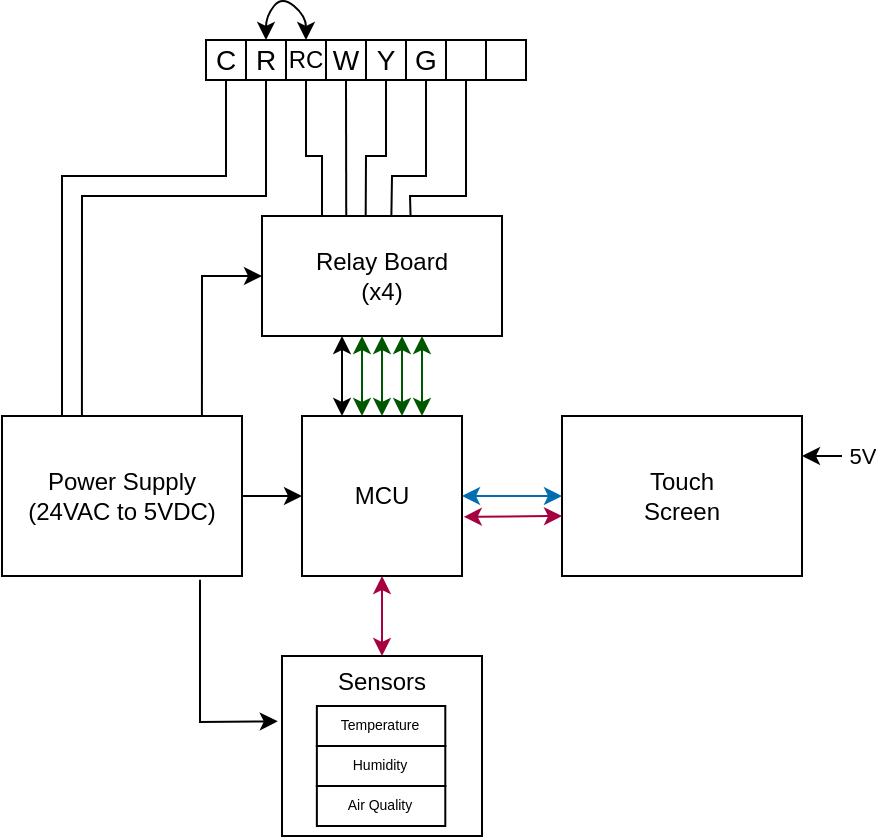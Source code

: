 <mxfile version="20.8.19" type="github"><diagram name="Page-1" id="Jf7tBgxveu-4kOn6y4iW"><mxGraphModel dx="340" dy="404" grid="1" gridSize="10" guides="1" tooltips="1" connect="1" arrows="1" fold="1" page="1" pageScale="1" pageWidth="850" pageHeight="1100" math="0" shadow="0"><root><mxCell id="0"/><mxCell id="1" parent="0"/><mxCell id="bGQ5uHVtcTmD6qVFxH94-1" value="MCU" style="whiteSpace=wrap;html=1;aspect=fixed;" vertex="1" parent="1"><mxGeometry x="310" y="400" width="80" height="80" as="geometry"/></mxCell><mxCell id="bGQ5uHVtcTmD6qVFxH94-2" value="Touch&lt;br&gt;Screen" style="rounded=0;whiteSpace=wrap;html=1;" vertex="1" parent="1"><mxGeometry x="440" y="400" width="120" height="80" as="geometry"/></mxCell><mxCell id="bGQ5uHVtcTmD6qVFxH94-3" value="" style="endArrow=classic;startArrow=classic;html=1;rounded=0;entryX=0;entryY=0.5;entryDx=0;entryDy=0;fillColor=#1ba1e2;strokeColor=#006EAF;exitX=1;exitY=0.5;exitDx=0;exitDy=0;" edge="1" parent="1" source="bGQ5uHVtcTmD6qVFxH94-1" target="bGQ5uHVtcTmD6qVFxH94-2"><mxGeometry width="50" height="50" relative="1" as="geometry"><mxPoint x="410" y="440" as="sourcePoint"/><mxPoint x="390" y="400" as="targetPoint"/></mxGeometry></mxCell><mxCell id="bGQ5uHVtcTmD6qVFxH94-4" value="" style="endArrow=classic;startArrow=classic;html=1;rounded=0;entryX=0;entryY=0.5;entryDx=0;entryDy=0;fillColor=#d80073;strokeColor=#A50040;exitX=1.011;exitY=0.63;exitDx=0;exitDy=0;exitPerimeter=0;" edge="1" parent="1" source="bGQ5uHVtcTmD6qVFxH94-1"><mxGeometry width="50" height="50" relative="1" as="geometry"><mxPoint x="410" y="450" as="sourcePoint"/><mxPoint x="440" y="450" as="targetPoint"/></mxGeometry></mxCell><mxCell id="bGQ5uHVtcTmD6qVFxH94-5" value="Power Supply&lt;br&gt;(24VAC to 5VDC)" style="rounded=0;whiteSpace=wrap;html=1;" vertex="1" parent="1"><mxGeometry x="160" y="400" width="120" height="80" as="geometry"/></mxCell><mxCell id="bGQ5uHVtcTmD6qVFxH94-8" value="" style="endArrow=classic;html=1;rounded=0;entryX=0;entryY=0.5;entryDx=0;entryDy=0;exitX=1;exitY=0.5;exitDx=0;exitDy=0;" edge="1" parent="1" source="bGQ5uHVtcTmD6qVFxH94-5" target="bGQ5uHVtcTmD6qVFxH94-1"><mxGeometry width="50" height="50" relative="1" as="geometry"><mxPoint x="400" y="480" as="sourcePoint"/><mxPoint x="450" y="430" as="targetPoint"/></mxGeometry></mxCell><mxCell id="bGQ5uHVtcTmD6qVFxH94-16" value="Relay Board&lt;br&gt;(x4)" style="rounded=0;whiteSpace=wrap;html=1;" vertex="1" parent="1"><mxGeometry x="290" y="300" width="120" height="60" as="geometry"/></mxCell><mxCell id="bGQ5uHVtcTmD6qVFxH94-17" value="" style="endArrow=classic;startArrow=classic;html=1;rounded=0;entryX=0.5;entryY=1;entryDx=0;entryDy=0;exitX=0.5;exitY=0;exitDx=0;exitDy=0;fillColor=#008a00;strokeColor=#005700;" edge="1" parent="1" source="bGQ5uHVtcTmD6qVFxH94-1" target="bGQ5uHVtcTmD6qVFxH94-16"><mxGeometry width="50" height="50" relative="1" as="geometry"><mxPoint x="330" y="470" as="sourcePoint"/><mxPoint x="380" y="420" as="targetPoint"/></mxGeometry></mxCell><mxCell id="bGQ5uHVtcTmD6qVFxH94-19" value="5V" style="endArrow=classic;html=1;rounded=0;entryX=1;entryY=0.25;entryDx=0;entryDy=0;" edge="1" parent="1" target="bGQ5uHVtcTmD6qVFxH94-2"><mxGeometry x="-1" y="-10" width="50" height="50" relative="1" as="geometry"><mxPoint x="580" y="420" as="sourcePoint"/><mxPoint x="400" y="460" as="targetPoint"/><Array as="points"/><mxPoint x="10" y="10" as="offset"/></mxGeometry></mxCell><mxCell id="bGQ5uHVtcTmD6qVFxH94-25" value="" style="group" vertex="1" connectable="0" parent="1"><mxGeometry x="300" y="520" width="100" height="90" as="geometry"/></mxCell><mxCell id="bGQ5uHVtcTmD6qVFxH94-9" value="Sensors" style="rounded=0;whiteSpace=wrap;html=1;spacingTop=-64;" vertex="1" parent="bGQ5uHVtcTmD6qVFxH94-25"><mxGeometry width="100" height="90" as="geometry"/></mxCell><mxCell id="bGQ5uHVtcTmD6qVFxH94-22" value="Temperature" style="rounded=0;whiteSpace=wrap;html=1;fontSize=7;" vertex="1" parent="bGQ5uHVtcTmD6qVFxH94-25"><mxGeometry x="17.431" y="25" width="64.22" height="20" as="geometry"/></mxCell><mxCell id="bGQ5uHVtcTmD6qVFxH94-23" value="Humidity" style="rounded=0;whiteSpace=wrap;html=1;fontSize=7;" vertex="1" parent="bGQ5uHVtcTmD6qVFxH94-25"><mxGeometry x="17.431" y="45" width="64.22" height="20" as="geometry"/></mxCell><mxCell id="bGQ5uHVtcTmD6qVFxH94-24" value="Air Quality" style="rounded=0;whiteSpace=wrap;html=1;fontSize=7;" vertex="1" parent="bGQ5uHVtcTmD6qVFxH94-25"><mxGeometry x="17.431" y="65" width="64.22" height="20" as="geometry"/></mxCell><mxCell id="bGQ5uHVtcTmD6qVFxH94-26" value="" style="endArrow=classic;startArrow=classic;html=1;rounded=0;fontSize=7;entryX=0.5;entryY=1;entryDx=0;entryDy=0;exitX=0.5;exitY=0;exitDx=0;exitDy=0;fillColor=#d80073;strokeColor=#A50040;" edge="1" parent="1" source="bGQ5uHVtcTmD6qVFxH94-9" target="bGQ5uHVtcTmD6qVFxH94-1"><mxGeometry width="50" height="50" relative="1" as="geometry"><mxPoint x="350" y="510" as="sourcePoint"/><mxPoint x="400" y="460" as="targetPoint"/></mxGeometry></mxCell><mxCell id="bGQ5uHVtcTmD6qVFxH94-29" value="" style="endArrow=classic;startArrow=classic;html=1;rounded=0;entryX=0.5;entryY=1;entryDx=0;entryDy=0;exitX=0.5;exitY=0;exitDx=0;exitDy=0;fillColor=#008a00;strokeColor=#005700;" edge="1" parent="1"><mxGeometry width="50" height="50" relative="1" as="geometry"><mxPoint x="360" y="400" as="sourcePoint"/><mxPoint x="360" y="360" as="targetPoint"/></mxGeometry></mxCell><mxCell id="bGQ5uHVtcTmD6qVFxH94-30" value="" style="endArrow=classic;startArrow=classic;html=1;rounded=0;entryX=0.5;entryY=1;entryDx=0;entryDy=0;exitX=0.5;exitY=0;exitDx=0;exitDy=0;fillColor=#008a00;strokeColor=#005700;" edge="1" parent="1"><mxGeometry width="50" height="50" relative="1" as="geometry"><mxPoint x="370" y="400" as="sourcePoint"/><mxPoint x="370" y="360" as="targetPoint"/></mxGeometry></mxCell><mxCell id="bGQ5uHVtcTmD6qVFxH94-31" value="" style="endArrow=classic;startArrow=classic;html=1;rounded=0;entryX=0.5;entryY=1;entryDx=0;entryDy=0;exitX=0.5;exitY=0;exitDx=0;exitDy=0;fillColor=#d80073;strokeColor=#000000;" edge="1" parent="1"><mxGeometry width="50" height="50" relative="1" as="geometry"><mxPoint x="330" y="400" as="sourcePoint"/><mxPoint x="330" y="360" as="targetPoint"/></mxGeometry></mxCell><mxCell id="bGQ5uHVtcTmD6qVFxH94-32" value="" style="endArrow=classic;startArrow=classic;html=1;rounded=0;entryX=0.5;entryY=1;entryDx=0;entryDy=0;exitX=0.5;exitY=0;exitDx=0;exitDy=0;fillColor=#008a00;strokeColor=#005700;" edge="1" parent="1"><mxGeometry width="50" height="50" relative="1" as="geometry"><mxPoint x="340" y="400" as="sourcePoint"/><mxPoint x="340" y="360" as="targetPoint"/></mxGeometry></mxCell><mxCell id="bGQ5uHVtcTmD6qVFxH94-33" value="" style="endArrow=classic;html=1;rounded=0;strokeColor=#000000;fontSize=7;exitX=0.833;exitY=0;exitDx=0;exitDy=0;exitPerimeter=0;" edge="1" parent="1" source="bGQ5uHVtcTmD6qVFxH94-5"><mxGeometry width="50" height="50" relative="1" as="geometry"><mxPoint x="260" y="330" as="sourcePoint"/><mxPoint x="290" y="330" as="targetPoint"/><Array as="points"><mxPoint x="260" y="330"/></Array></mxGeometry></mxCell><mxCell id="bGQ5uHVtcTmD6qVFxH94-34" value="" style="endArrow=classic;html=1;rounded=0;strokeColor=#000000;fontSize=7;entryX=-0.021;entryY=0.363;entryDx=0;entryDy=0;entryPerimeter=0;exitX=0.825;exitY=1.023;exitDx=0;exitDy=0;exitPerimeter=0;" edge="1" parent="1" source="bGQ5uHVtcTmD6qVFxH94-5" target="bGQ5uHVtcTmD6qVFxH94-9"><mxGeometry width="50" height="50" relative="1" as="geometry"><mxPoint x="350" y="510" as="sourcePoint"/><mxPoint x="400" y="460" as="targetPoint"/><Array as="points"><mxPoint x="259" y="553"/></Array></mxGeometry></mxCell><mxCell id="bGQ5uHVtcTmD6qVFxH94-35" value="C" style="whiteSpace=wrap;html=1;aspect=fixed;fontSize=14;" vertex="1" parent="1"><mxGeometry x="262" y="212" width="20" height="20" as="geometry"/></mxCell><mxCell id="bGQ5uHVtcTmD6qVFxH94-36" value="R" style="whiteSpace=wrap;html=1;aspect=fixed;fontSize=14;" vertex="1" parent="1"><mxGeometry x="282" y="212" width="20" height="20" as="geometry"/></mxCell><mxCell id="bGQ5uHVtcTmD6qVFxH94-37" value="&lt;font style=&quot;font-size: 12px;&quot;&gt;RC&lt;/font&gt;" style="whiteSpace=wrap;html=1;aspect=fixed;fontSize=7;" vertex="1" parent="1"><mxGeometry x="302" y="212" width="20" height="20" as="geometry"/></mxCell><mxCell id="bGQ5uHVtcTmD6qVFxH94-38" value="&lt;font style=&quot;font-size: 14px;&quot;&gt;W&lt;/font&gt;" style="whiteSpace=wrap;html=1;aspect=fixed;fontSize=7;" vertex="1" parent="1"><mxGeometry x="322" y="212" width="20" height="20" as="geometry"/></mxCell><mxCell id="bGQ5uHVtcTmD6qVFxH94-39" value="&lt;font style=&quot;font-size: 14px;&quot;&gt;Y&lt;/font&gt;" style="whiteSpace=wrap;html=1;aspect=fixed;fontSize=7;" vertex="1" parent="1"><mxGeometry x="342" y="212" width="20" height="20" as="geometry"/></mxCell><mxCell id="bGQ5uHVtcTmD6qVFxH94-40" value="&lt;font style=&quot;font-size: 14px;&quot;&gt;G&lt;/font&gt;" style="whiteSpace=wrap;html=1;aspect=fixed;fontSize=7;" vertex="1" parent="1"><mxGeometry x="362" y="212" width="20" height="20" as="geometry"/></mxCell><mxCell id="bGQ5uHVtcTmD6qVFxH94-41" value="" style="whiteSpace=wrap;html=1;aspect=fixed;fontSize=7;" vertex="1" parent="1"><mxGeometry x="382" y="212" width="20" height="20" as="geometry"/></mxCell><mxCell id="bGQ5uHVtcTmD6qVFxH94-42" value="" style="whiteSpace=wrap;html=1;aspect=fixed;fontSize=7;" vertex="1" parent="1"><mxGeometry x="402" y="212" width="20" height="20" as="geometry"/></mxCell><mxCell id="bGQ5uHVtcTmD6qVFxH94-43" value="" style="endArrow=none;html=1;rounded=0;strokeColor=#000000;fontSize=7;entryX=0.5;entryY=1;entryDx=0;entryDy=0;exitX=0.25;exitY=0;exitDx=0;exitDy=0;" edge="1" parent="1" source="bGQ5uHVtcTmD6qVFxH94-5" target="bGQ5uHVtcTmD6qVFxH94-35"><mxGeometry width="50" height="50" relative="1" as="geometry"><mxPoint x="350" y="510" as="sourcePoint"/><mxPoint x="400" y="460" as="targetPoint"/><Array as="points"><mxPoint x="190" y="280"/><mxPoint x="272" y="280"/></Array></mxGeometry></mxCell><mxCell id="bGQ5uHVtcTmD6qVFxH94-44" value="" style="endArrow=none;html=1;rounded=0;strokeColor=#000000;fontSize=7;entryX=0.5;entryY=1;entryDx=0;entryDy=0;exitX=0.333;exitY=0;exitDx=0;exitDy=0;exitPerimeter=0;" edge="1" parent="1" source="bGQ5uHVtcTmD6qVFxH94-5" target="bGQ5uHVtcTmD6qVFxH94-36"><mxGeometry width="50" height="50" relative="1" as="geometry"><mxPoint x="350" y="510" as="sourcePoint"/><mxPoint x="400" y="460" as="targetPoint"/><Array as="points"><mxPoint x="200" y="290"/><mxPoint x="292" y="290"/></Array></mxGeometry></mxCell><mxCell id="bGQ5uHVtcTmD6qVFxH94-45" value="" style="endArrow=none;html=1;rounded=0;strokeColor=#000000;fontSize=7;entryX=0.5;entryY=1;entryDx=0;entryDy=0;" edge="1" parent="1" target="bGQ5uHVtcTmD6qVFxH94-37"><mxGeometry width="50" height="50" relative="1" as="geometry"><mxPoint x="320" y="300" as="sourcePoint"/><mxPoint x="400" y="460" as="targetPoint"/><Array as="points"><mxPoint x="320" y="270"/><mxPoint x="312" y="270"/></Array></mxGeometry></mxCell><mxCell id="bGQ5uHVtcTmD6qVFxH94-46" value="" style="endArrow=none;html=1;rounded=0;strokeColor=#000000;fontSize=7;entryX=0.5;entryY=1;entryDx=0;entryDy=0;exitX=0.351;exitY=0.002;exitDx=0;exitDy=0;exitPerimeter=0;" edge="1" parent="1" source="bGQ5uHVtcTmD6qVFxH94-16" target="bGQ5uHVtcTmD6qVFxH94-38"><mxGeometry width="50" height="50" relative="1" as="geometry"><mxPoint x="340" y="290" as="sourcePoint"/><mxPoint x="359" y="232" as="targetPoint"/></mxGeometry></mxCell><mxCell id="bGQ5uHVtcTmD6qVFxH94-47" value="" style="endArrow=none;html=1;rounded=0;strokeColor=#000000;fontSize=7;entryX=0.5;entryY=1;entryDx=0;entryDy=0;exitX=0.432;exitY=0.002;exitDx=0;exitDy=0;exitPerimeter=0;" edge="1" parent="1" source="bGQ5uHVtcTmD6qVFxH94-16"><mxGeometry width="50" height="50" relative="1" as="geometry"><mxPoint x="352" y="300" as="sourcePoint"/><mxPoint x="352" y="232" as="targetPoint"/><Array as="points"><mxPoint x="342" y="270"/><mxPoint x="352" y="270"/></Array></mxGeometry></mxCell><mxCell id="bGQ5uHVtcTmD6qVFxH94-48" value="" style="endArrow=none;html=1;rounded=0;strokeColor=#000000;fontSize=7;entryX=0.5;entryY=1;entryDx=0;entryDy=0;exitX=0.539;exitY=0.003;exitDx=0;exitDy=0;exitPerimeter=0;" edge="1" parent="1" source="bGQ5uHVtcTmD6qVFxH94-16"><mxGeometry width="50" height="50" relative="1" as="geometry"><mxPoint x="372" y="300" as="sourcePoint"/><mxPoint x="372" y="232" as="targetPoint"/><Array as="points"><mxPoint x="355" y="280"/><mxPoint x="372" y="280"/></Array></mxGeometry></mxCell><mxCell id="bGQ5uHVtcTmD6qVFxH94-49" value="" style="endArrow=none;html=1;rounded=0;strokeColor=#000000;fontSize=7;entryX=0.5;entryY=1;entryDx=0;entryDy=0;exitX=0.619;exitY=0;exitDx=0;exitDy=0;exitPerimeter=0;" edge="1" parent="1" source="bGQ5uHVtcTmD6qVFxH94-16"><mxGeometry width="50" height="50" relative="1" as="geometry"><mxPoint x="392" y="300" as="sourcePoint"/><mxPoint x="392" y="232" as="targetPoint"/><Array as="points"><mxPoint x="364" y="290"/><mxPoint x="392" y="290"/></Array></mxGeometry></mxCell><mxCell id="bGQ5uHVtcTmD6qVFxH94-52" value="" style="curved=1;endArrow=classic;html=1;rounded=0;strokeColor=#000000;fontSize=12;entryX=0.5;entryY=0;entryDx=0;entryDy=0;startArrow=classic;startFill=1;exitX=0.5;exitY=0;exitDx=0;exitDy=0;" edge="1" parent="1" source="bGQ5uHVtcTmD6qVFxH94-36" target="bGQ5uHVtcTmD6qVFxH94-37"><mxGeometry width="50" height="50" relative="1" as="geometry"><mxPoint x="290" y="210" as="sourcePoint"/><mxPoint x="250" y="162" as="targetPoint"/><Array as="points"><mxPoint x="292" y="200"/><mxPoint x="300" y="190"/><mxPoint x="312" y="200"/></Array></mxGeometry></mxCell></root></mxGraphModel></diagram></mxfile>